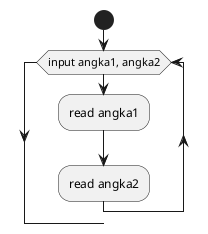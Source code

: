 @startuml Trial
    start
    while (input angka1, angka2)
    :read angka1;
    :read angka2;
@enduml